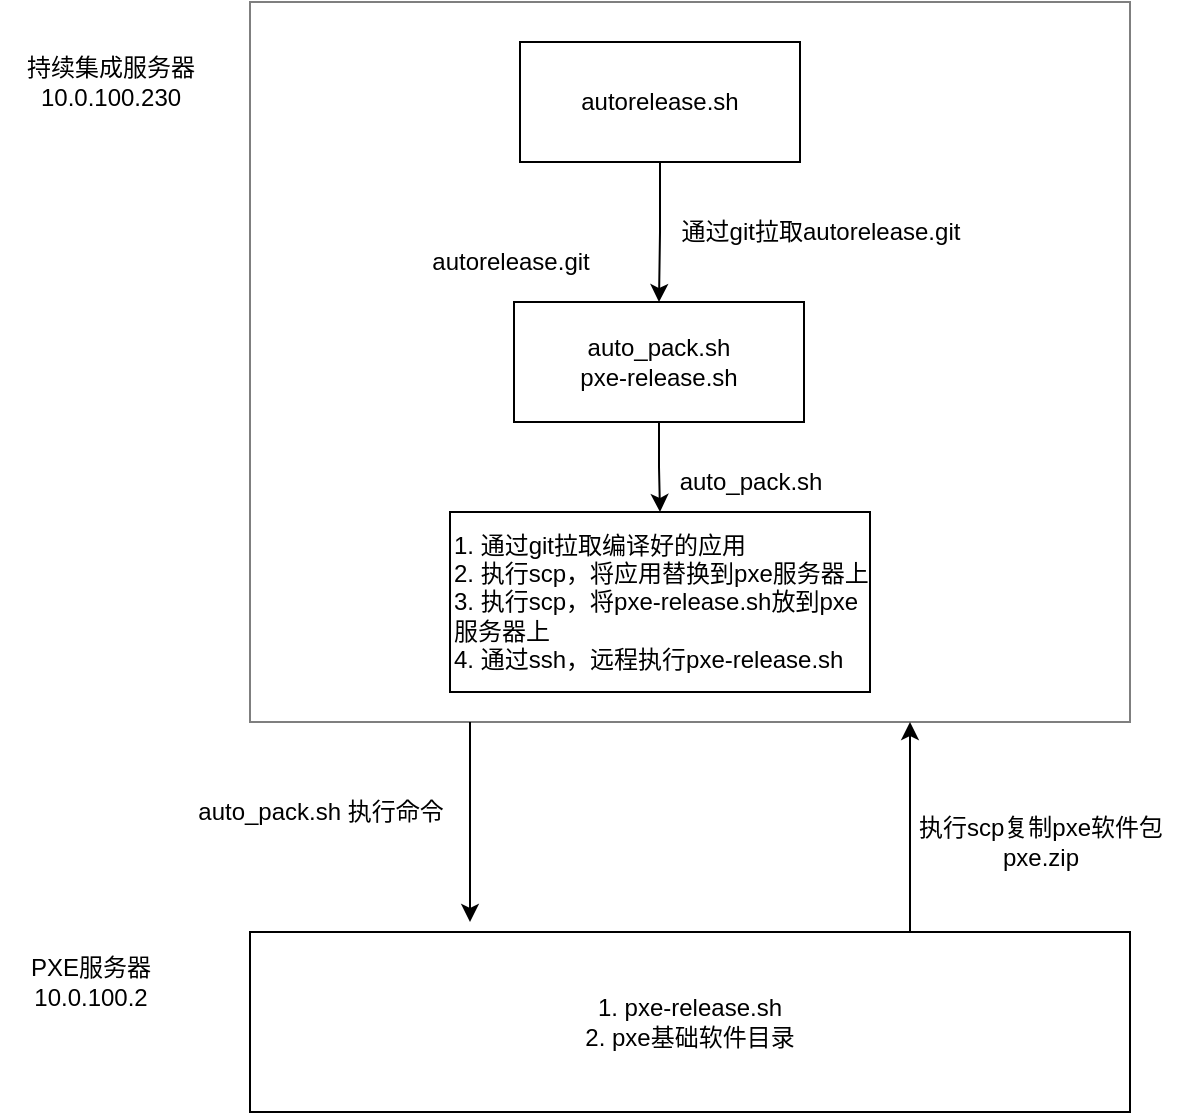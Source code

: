 <mxfile version="20.2.3" type="github">
  <diagram id="Q6n1hJhPNE3e2SfCSjYK" name="第 1 页">
    <mxGraphModel dx="1422" dy="794" grid="1" gridSize="10" guides="1" tooltips="1" connect="1" arrows="1" fold="1" page="1" pageScale="1" pageWidth="827" pageHeight="1169" math="0" shadow="0">
      <root>
        <mxCell id="0" />
        <mxCell id="1" parent="0" />
        <mxCell id="6GuMxgfOp4xLjjdGUqEl-13" style="edgeStyle=orthogonalEdgeStyle;rounded=0;orthogonalLoop=1;jettySize=auto;html=1;exitX=0.25;exitY=1;exitDx=0;exitDy=0;" edge="1" parent="1" source="6GuMxgfOp4xLjjdGUqEl-10">
          <mxGeometry relative="1" as="geometry">
            <mxPoint x="290" y="490" as="targetPoint" />
          </mxGeometry>
        </mxCell>
        <mxCell id="6GuMxgfOp4xLjjdGUqEl-10" value="" style="rounded=0;whiteSpace=wrap;html=1;opacity=50;" vertex="1" parent="1">
          <mxGeometry x="180" y="30" width="440" height="360" as="geometry" />
        </mxCell>
        <mxCell id="6GuMxgfOp4xLjjdGUqEl-5" style="edgeStyle=orthogonalEdgeStyle;rounded=0;orthogonalLoop=1;jettySize=auto;html=1;exitX=0.5;exitY=1;exitDx=0;exitDy=0;entryX=0.5;entryY=0;entryDx=0;entryDy=0;" edge="1" parent="1" source="6GuMxgfOp4xLjjdGUqEl-1" target="6GuMxgfOp4xLjjdGUqEl-2">
          <mxGeometry relative="1" as="geometry" />
        </mxCell>
        <mxCell id="6GuMxgfOp4xLjjdGUqEl-1" value="autorelease.sh" style="rounded=0;whiteSpace=wrap;html=1;" vertex="1" parent="1">
          <mxGeometry x="315" y="50" width="140" height="60" as="geometry" />
        </mxCell>
        <mxCell id="6GuMxgfOp4xLjjdGUqEl-8" style="edgeStyle=orthogonalEdgeStyle;rounded=0;orthogonalLoop=1;jettySize=auto;html=1;exitX=0.5;exitY=1;exitDx=0;exitDy=0;" edge="1" parent="1" source="6GuMxgfOp4xLjjdGUqEl-2" target="6GuMxgfOp4xLjjdGUqEl-4">
          <mxGeometry relative="1" as="geometry" />
        </mxCell>
        <mxCell id="6GuMxgfOp4xLjjdGUqEl-2" value="auto_pack.sh&lt;br&gt;pxe-release.sh" style="rounded=0;whiteSpace=wrap;html=1;" vertex="1" parent="1">
          <mxGeometry x="312" y="180" width="145" height="60" as="geometry" />
        </mxCell>
        <mxCell id="6GuMxgfOp4xLjjdGUqEl-15" style="edgeStyle=orthogonalEdgeStyle;rounded=0;orthogonalLoop=1;jettySize=auto;html=1;exitX=0.75;exitY=0;exitDx=0;exitDy=0;entryX=0.75;entryY=1;entryDx=0;entryDy=0;" edge="1" parent="1" source="6GuMxgfOp4xLjjdGUqEl-3" target="6GuMxgfOp4xLjjdGUqEl-10">
          <mxGeometry relative="1" as="geometry" />
        </mxCell>
        <mxCell id="6GuMxgfOp4xLjjdGUqEl-3" value="1. pxe-release.sh&lt;br&gt;2. pxe基础软件目录" style="rounded=0;whiteSpace=wrap;html=1;" vertex="1" parent="1">
          <mxGeometry x="180" y="495" width="440" height="90" as="geometry" />
        </mxCell>
        <mxCell id="6GuMxgfOp4xLjjdGUqEl-4" value="1. 通过git拉取编译好的应用&lt;br&gt;2. 执行scp，将应用替换到pxe服务器上&lt;br&gt;3. 执行scp，将pxe-release.sh放到pxe服务器上&lt;br&gt;4. 通过ssh，远程执行pxe-release.sh" style="rounded=0;whiteSpace=wrap;html=1;align=left;" vertex="1" parent="1">
          <mxGeometry x="280" y="285" width="210" height="90" as="geometry" />
        </mxCell>
        <mxCell id="6GuMxgfOp4xLjjdGUqEl-6" value="通过git拉取autorelease.git" style="text;html=1;align=center;verticalAlign=middle;resizable=0;points=[];autosize=1;strokeColor=none;fillColor=none;" vertex="1" parent="1">
          <mxGeometry x="385" y="130" width="160" height="30" as="geometry" />
        </mxCell>
        <mxCell id="6GuMxgfOp4xLjjdGUqEl-7" value="autorelease.git" style="text;html=1;align=center;verticalAlign=middle;resizable=0;points=[];autosize=1;strokeColor=none;fillColor=none;" vertex="1" parent="1">
          <mxGeometry x="260" y="145" width="100" height="30" as="geometry" />
        </mxCell>
        <mxCell id="6GuMxgfOp4xLjjdGUqEl-9" value="auto_pack.sh" style="text;html=1;align=center;verticalAlign=middle;resizable=0;points=[];autosize=1;strokeColor=none;fillColor=none;" vertex="1" parent="1">
          <mxGeometry x="385" y="255" width="90" height="30" as="geometry" />
        </mxCell>
        <mxCell id="6GuMxgfOp4xLjjdGUqEl-11" value="持续集成服务器&lt;br&gt;10.0.100.230" style="text;html=1;align=center;verticalAlign=middle;resizable=0;points=[];autosize=1;strokeColor=none;fillColor=none;" vertex="1" parent="1">
          <mxGeometry x="55" y="50" width="110" height="40" as="geometry" />
        </mxCell>
        <mxCell id="6GuMxgfOp4xLjjdGUqEl-12" value="PXE服务器&lt;br&gt;10.0.100.2" style="text;html=1;align=center;verticalAlign=middle;resizable=0;points=[];autosize=1;strokeColor=none;fillColor=none;" vertex="1" parent="1">
          <mxGeometry x="60" y="500" width="80" height="40" as="geometry" />
        </mxCell>
        <mxCell id="6GuMxgfOp4xLjjdGUqEl-14" value="auto_pack.sh 执行命令" style="text;html=1;align=center;verticalAlign=middle;resizable=0;points=[];autosize=1;strokeColor=none;fillColor=none;" vertex="1" parent="1">
          <mxGeometry x="140" y="420" width="150" height="30" as="geometry" />
        </mxCell>
        <mxCell id="6GuMxgfOp4xLjjdGUqEl-16" value="执行scp复制pxe软件包&lt;br&gt;pxe.zip" style="text;html=1;align=center;verticalAlign=middle;resizable=0;points=[];autosize=1;strokeColor=none;fillColor=none;" vertex="1" parent="1">
          <mxGeometry x="500" y="430" width="150" height="40" as="geometry" />
        </mxCell>
      </root>
    </mxGraphModel>
  </diagram>
</mxfile>
